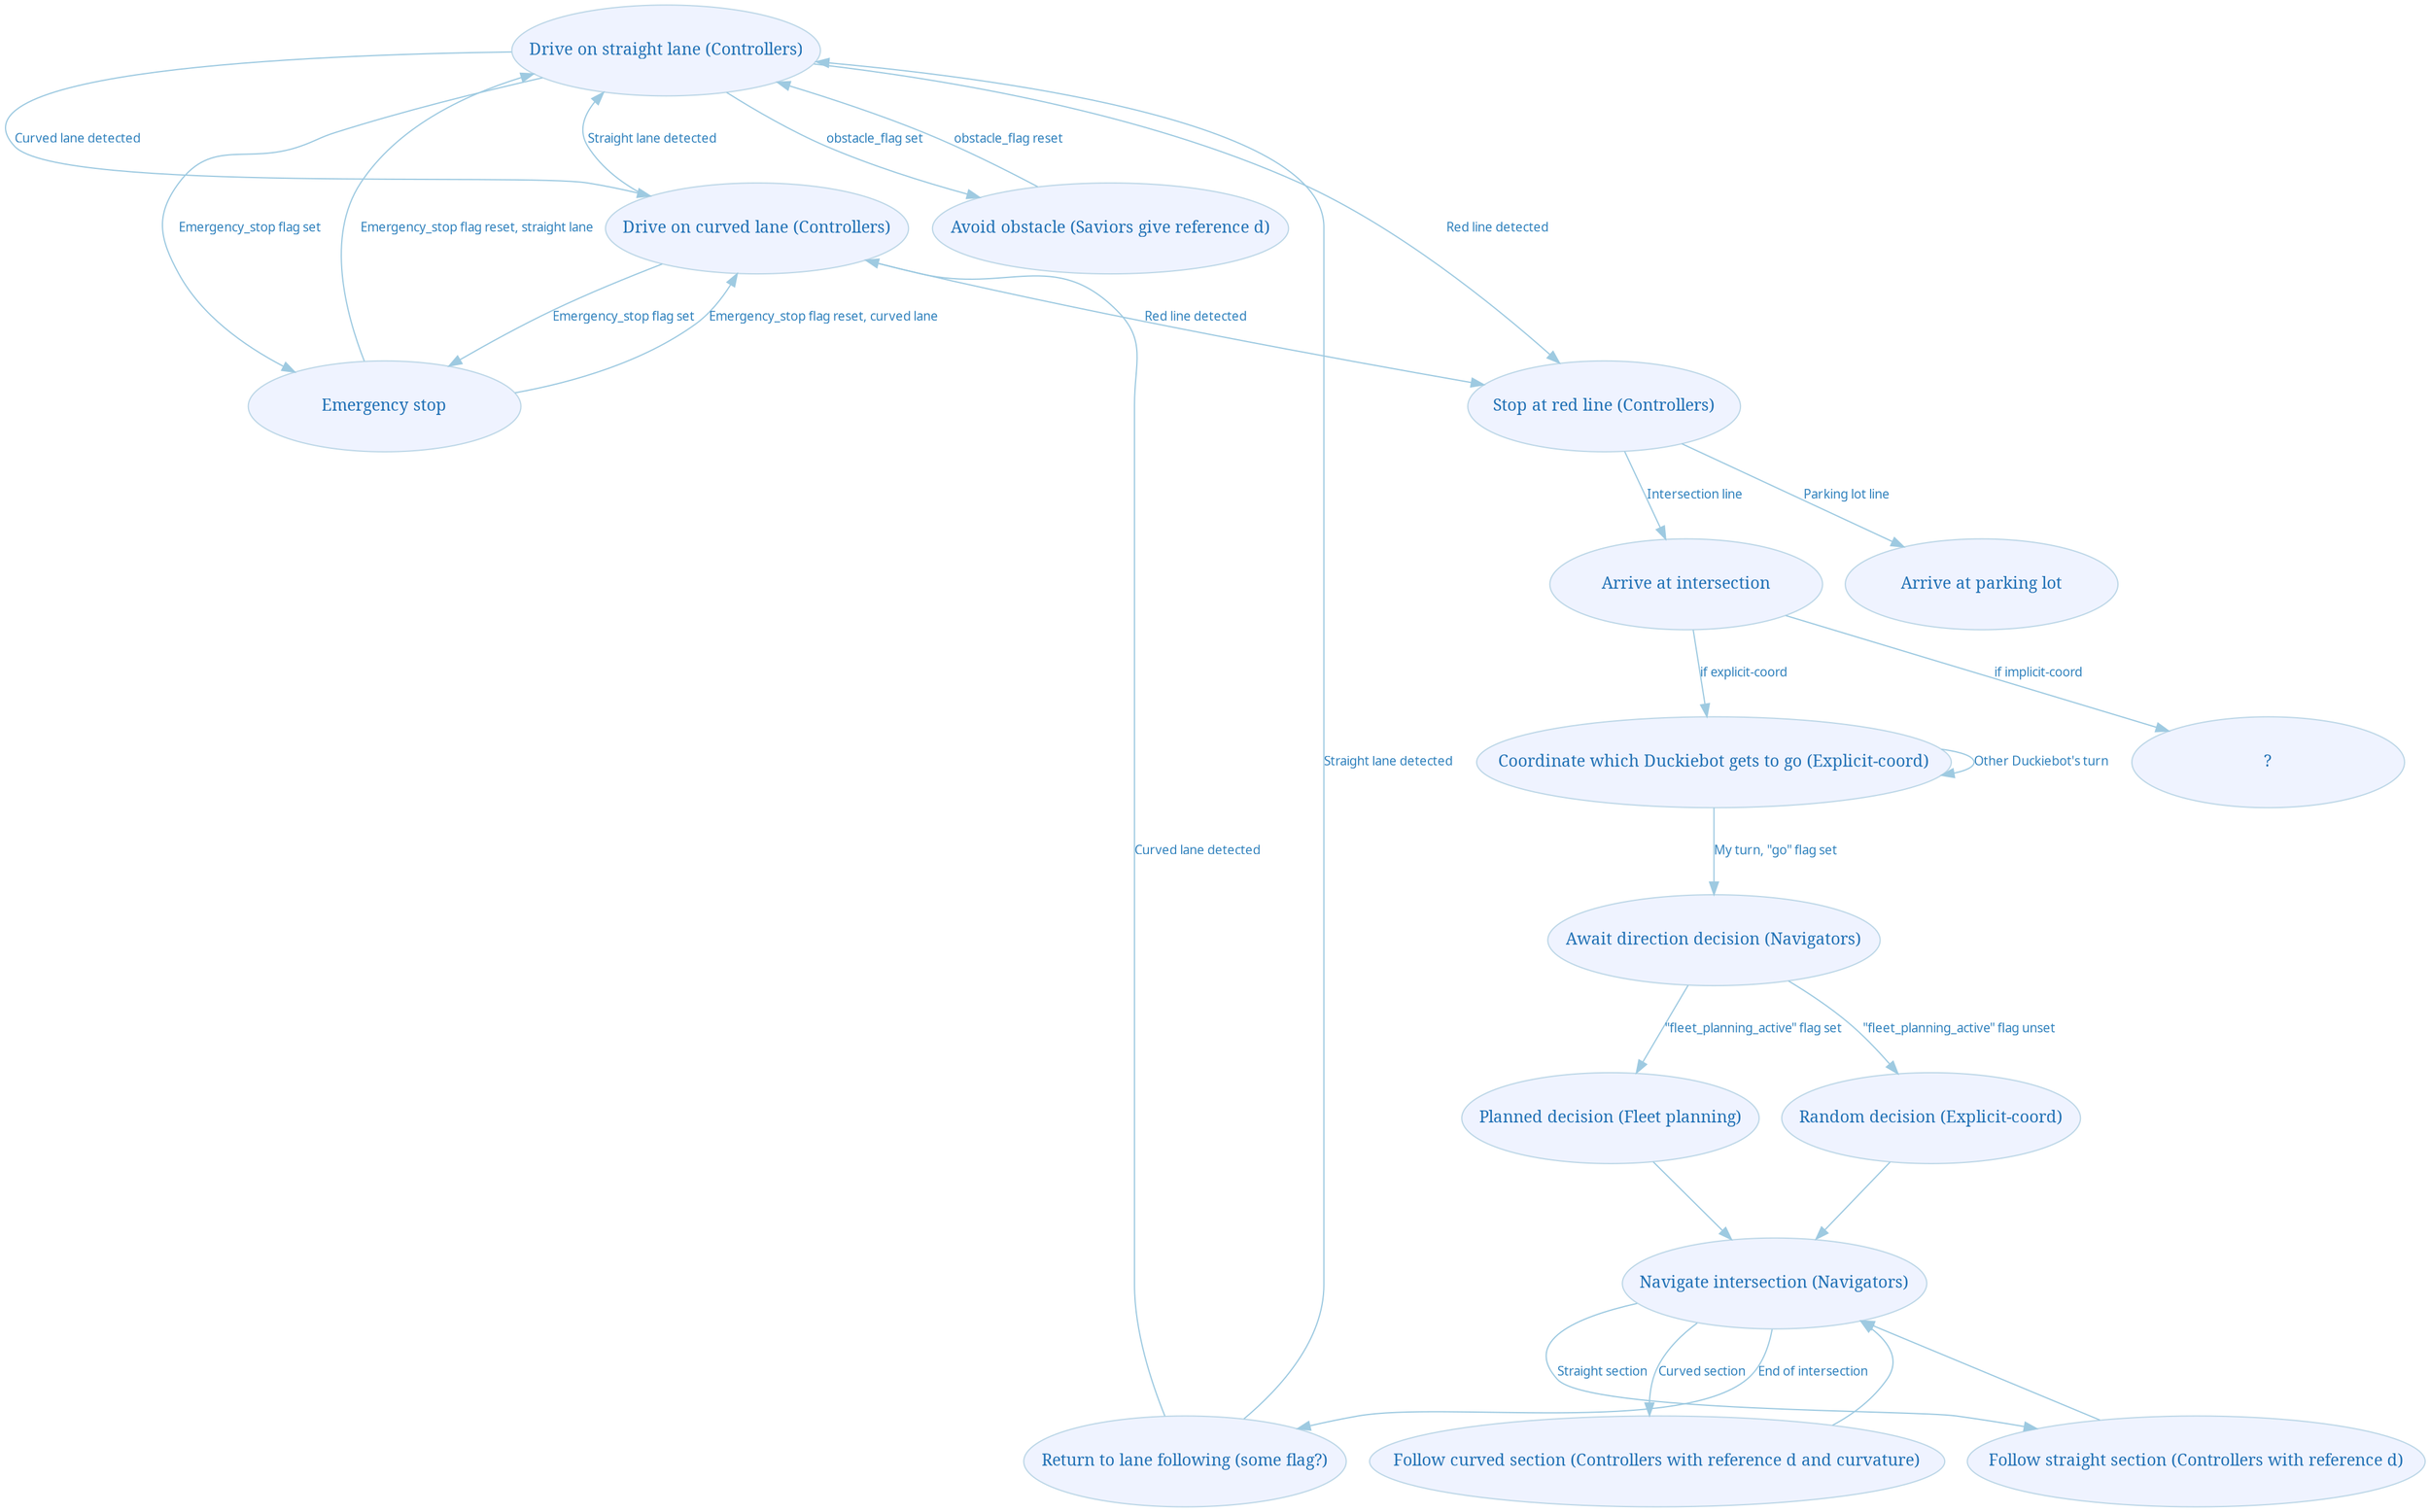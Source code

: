 digraph G {
    ordering="out";
    ranksep="0.8";
    fontname="sans-serif";
    rank="same";
    penwidth="0.1";
    edge [comment="Wildcard edge", 
          fontname="sans-serif", 
          fontsize=10, 
          colorscheme="blues3", 
          color=2, 
          fontcolor=3];
    node [style="filled", 
          colorscheme="blues4", 
          color="2", 
          fontname="serif", 
          distortion="0.5", 
          width="3.0", 
          fontsize=13, 
          fillcolor="1", 
          fontcolor="4", 
          height="1.0"];
    "straight_lane" [label="Drive on straight lane (Controllers)"];
    "curved_lane" [label="Drive on curved lane (Controllers)"];
    "straight_lane" -> "curved_lane"  [label="Curved lane detected"];
    "curved_lane" -> "straight_lane"  [label="Straight lane detected"];
    "emergency_stop" [label="Emergency stop"];
    "curved_lane" -> "emergency_stop"  [label="Emergency_stop flag set"];
    "straight_lane" -> "emergency_stop"  [label="Emergency_stop flag set"];
    "emergency_stop" -> "curved_lane"  [label="Emergency_stop flag reset, curved lane"];
    "emergency_stop" -> "straight_lane"  [label="Emergency_stop flag reset, straight lane"];
    "avoid_obstacle" [label="Avoid obstacle (Saviors give reference d)"];
    "straight_lane" -> "avoid_obstacle"  [label="obstacle_flag set"];
    "avoid_obstacle" -> "straight_lane"  [label="obstacle_flag reset"];
    "red_line" [label="Stop at red line (Controllers)"];
    "straight_lane" -> "red_line"  [label="Red line detected"];
    "curved_lane" -> "red_line"  [label="Red line detected"];
    "intersection_arrive" [label="Arrive at intersection"];
    "red_line" -> "intersection_arrive"  [label="Intersection line"];
    "parking_arrive" [label="Arrive at parking lot"];
    "red_line" -> "parking_arrive"  [label="Parking lot line"];
    "intersection_random" [label="Random decision (Explicit-coord)"];
    "intersection_fleet_plan" [label="Planned decision (Fleet planning)"];
    "intersection_navigate" [label="Navigate intersection (Navigators)"];
    "intersection_navigate" -> "intersection_straight"  [label="Straight section"];
    "intersection_curved" [label="Follow curved section (Controllers with reference d and curvature)"];
    "intersection_straight" [label="Follow straight section (Controllers with reference d)"];
    "intersection_navigate" -> "intersection_curved"  [label="Curved section"];
    "intersection_end" [label="Return to lane following (some flag?)"];
    "intersection_navigate" -> "intersection_end"  [label="End of intersection"];
    "intersection_end" -> "straight_lane"  [label="Straight lane detected"];
    "intersection_end" -> "curved_lane"  [label="Curved lane detected"];
    "intersection_curved" -> "intersection_navigate";
    "intersection_straight" -> "intersection_navigate";
    "intersection_coord_explicit" [label="Coordinate which Duckiebot gets to go (Explicit-coord)"];
    "intersection_coord_explicit" -> "intersection_coord_explicit"  [label="Other Duckiebot's turn"];
    "intersection_decision" [label="Await direction decision (Navigators)"];
    "intersection_coord_explicit" -> "intersection_decision"  [label="My turn, \"go\" flag set"];
    "intersection_decision" -> "intersection_fleet_plan"  [label="\"fleet_planning_active\" flag set"];
    "intersection_decision" -> "intersection_random"  [label="\"fleet_planning_active\" flag unset"];
    "intersection_fleet_plan" -> "intersection_navigate";
    "intersection_random" -> "intersection_navigate";
    "intersection_arrive" -> "intersection_coord_explicit"  [label="if explicit-coord"];
    "intersection_implicit_coord" [label="?"];
    "intersection_arrive" -> "intersection_implicit_coord"  [label="if implicit-coord"];
}
